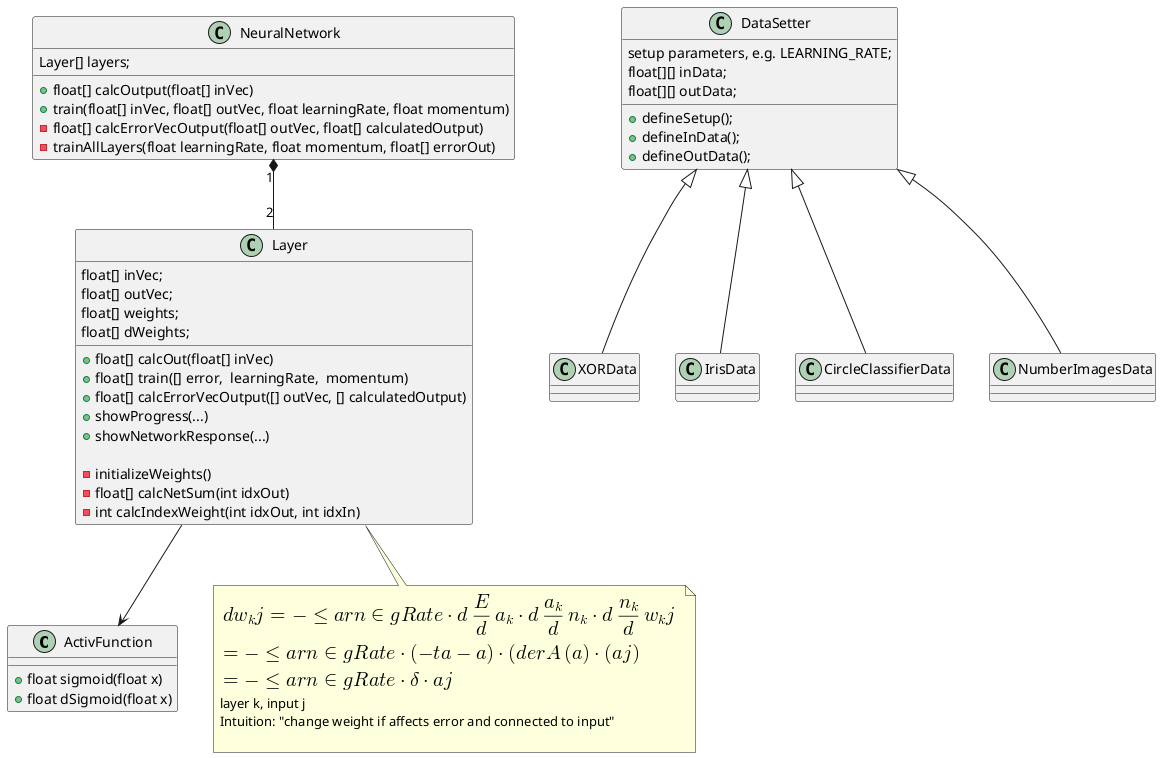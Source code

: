 @startuml
class ActivFunction {
+ float sigmoid(float x)
+ float dSigmoid(float x)
}

class Layer {
    float[] inVec;
    float[] outVec;
    float[] weights;
    float[] dWeights;

    + float[] calcOut(float[] inVec)
    + float[] train([] error,  learningRate,  momentum)
    + float[] calcErrorVecOutput([] outVec, [] calculatedOutput)
    + showProgress(...)
    + showNetworkResponse(...)

    - initializeWeights()
    - float[] calcNetSum(int idxOut)
    - int calcIndexWeight(int idxOut, int idxIn)
}

note bottom
<math>  dw_kj=-learningRate*dE/da_k*da_k/dn_k*dn_k/dw_kj </math>
<math>  =-learningRate*(-ta-a)*(derA(a)*(aj) </math>
<math>  =-learningRate*delta*aj </math>
layer k, input j
Intuition: "change weight if affects error and connected to input"

end note

class NeuralNetwork {
    Layer[] layers;

    + float[] calcOutput(float[] inVec)
    + train(float[] inVec, float[] outVec, float learningRate, float momentum)
    - float[] calcErrorVecOutput(float[] outVec, float[] calculatedOutput)
    - trainAllLayers(float learningRate, float momentum, float[] errorOut)

}

class DataSetter {
setup parameters, e.g. LEARNING_RATE;
float[][] inData;
float[][] outData;

+ defineSetup();
+ defineInData();
+ defineOutData();

}

class XORData { }
class IrisData { }
class CircleClassifierData { }
class NumberImagesData { }

NeuralNetwork "1" *-- "2" Layer
Layer --> ActivFunction

DataSetter <|-- XORData
DataSetter <|-- IrisData
DataSetter <|-- CircleClassifierData
DataSetter <|-- NumberImagesData

@enduml

